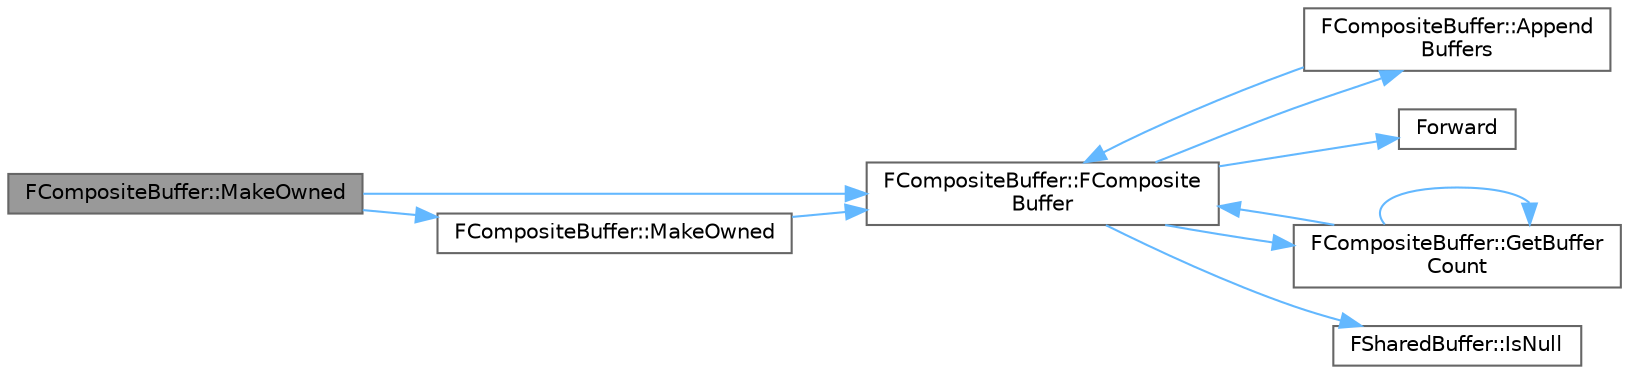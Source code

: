 digraph "FCompositeBuffer::MakeOwned"
{
 // INTERACTIVE_SVG=YES
 // LATEX_PDF_SIZE
  bgcolor="transparent";
  edge [fontname=Helvetica,fontsize=10,labelfontname=Helvetica,labelfontsize=10];
  node [fontname=Helvetica,fontsize=10,shape=box,height=0.2,width=0.4];
  rankdir="LR";
  Node1 [id="Node000001",label="FCompositeBuffer::MakeOwned",height=0.2,width=0.4,color="gray40", fillcolor="grey60", style="filled", fontcolor="black",tooltip=" "];
  Node1 -> Node2 [id="edge1_Node000001_Node000002",color="steelblue1",style="solid",tooltip=" "];
  Node2 [id="Node000002",label="FCompositeBuffer::FComposite\lBuffer",height=0.2,width=0.4,color="grey40", fillcolor="white", style="filled",URL="$d3/d5b/classFCompositeBuffer.html#a95bdc07341f882e13a0f2c4adacb9388",tooltip="Construct a composite buffer by concatenating the buffers."];
  Node2 -> Node3 [id="edge2_Node000002_Node000003",color="steelblue1",style="solid",tooltip=" "];
  Node3 [id="Node000003",label="FCompositeBuffer::Append\lBuffers",height=0.2,width=0.4,color="grey40", fillcolor="white", style="filled",URL="$d3/d5b/classFCompositeBuffer.html#a28d66f1a9c7f5fac02d592de7e361a95",tooltip=" "];
  Node3 -> Node2 [id="edge3_Node000003_Node000002",color="steelblue1",style="solid",tooltip=" "];
  Node2 -> Node4 [id="edge4_Node000002_Node000004",color="steelblue1",style="solid",tooltip=" "];
  Node4 [id="Node000004",label="Forward",height=0.2,width=0.4,color="grey40", fillcolor="white", style="filled",URL="$d4/d24/UnrealTemplate_8h.html#a68f280c1d561a8899a1e9e3ea8405d00",tooltip="Forward will cast a reference to an rvalue reference."];
  Node2 -> Node5 [id="edge5_Node000002_Node000005",color="steelblue1",style="solid",tooltip=" "];
  Node5 [id="Node000005",label="FCompositeBuffer::GetBuffer\lCount",height=0.2,width=0.4,color="grey40", fillcolor="white", style="filled",URL="$d3/d5b/classFCompositeBuffer.html#a50a263151779b90c6df329dcb9c3bc96",tooltip=" "];
  Node5 -> Node2 [id="edge6_Node000005_Node000002",color="steelblue1",style="solid",tooltip=" "];
  Node5 -> Node5 [id="edge7_Node000005_Node000005",color="steelblue1",style="solid",tooltip=" "];
  Node2 -> Node6 [id="edge8_Node000002_Node000006",color="steelblue1",style="solid",tooltip=" "];
  Node6 [id="Node000006",label="FSharedBuffer::IsNull",height=0.2,width=0.4,color="grey40", fillcolor="white", style="filled",URL="$d5/d2c/classFSharedBuffer.html#afa6839c73dcf648276958b65d65e9cd3",tooltip="Returns true if this does not point to a buffer owner."];
  Node1 -> Node7 [id="edge9_Node000001_Node000007",color="steelblue1",style="solid",tooltip=" "];
  Node7 [id="Node000007",label="FCompositeBuffer::MakeOwned",height=0.2,width=0.4,color="grey40", fillcolor="white", style="filled",URL="$d3/d5b/classFCompositeBuffer.html#ac3c0cc4bf1af86a399612a31c20fdb71",tooltip="Returns a copy of the buffer where every segment is owned."];
  Node7 -> Node2 [id="edge10_Node000007_Node000002",color="steelblue1",style="solid",tooltip=" "];
}
